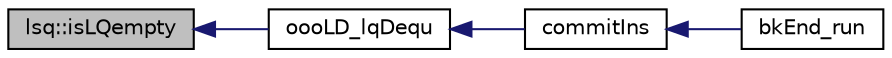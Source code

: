 digraph G
{
  edge [fontname="Helvetica",fontsize="10",labelfontname="Helvetica",labelfontsize="10"];
  node [fontname="Helvetica",fontsize="10",shape=record];
  rankdir=LR;
  Node1 [label="lsq::isLQempty",height=0.2,width=0.4,color="black", fillcolor="grey75", style="filled" fontcolor="black"];
  Node1 -> Node2 [dir=back,color="midnightblue",fontsize="10",style="solid",fontname="Helvetica"];
  Node2 [label="oooLD_lqDequ",height=0.2,width=0.4,color="black", fillcolor="white", style="filled",URL="$oooLD__lsq__ctrl_8h.html#adf82a4db2ba1adbcfcc9beaf0d922026"];
  Node2 -> Node3 [dir=back,color="midnightblue",fontsize="10",style="solid",fontname="Helvetica"];
  Node3 [label="commitIns",height=0.2,width=0.4,color="black", fillcolor="white", style="filled",URL="$bkEnd_8cpp.html#a55d405fd16809cc233376112b4527f0b"];
  Node3 -> Node4 [dir=back,color="midnightblue",fontsize="10",style="solid",fontname="Helvetica"];
  Node4 [label="bkEnd_run",height=0.2,width=0.4,color="black", fillcolor="white", style="filled",URL="$bkEnd_8h.html#a0de885ce07273f37e162ecb0e63ec95d"];
}
